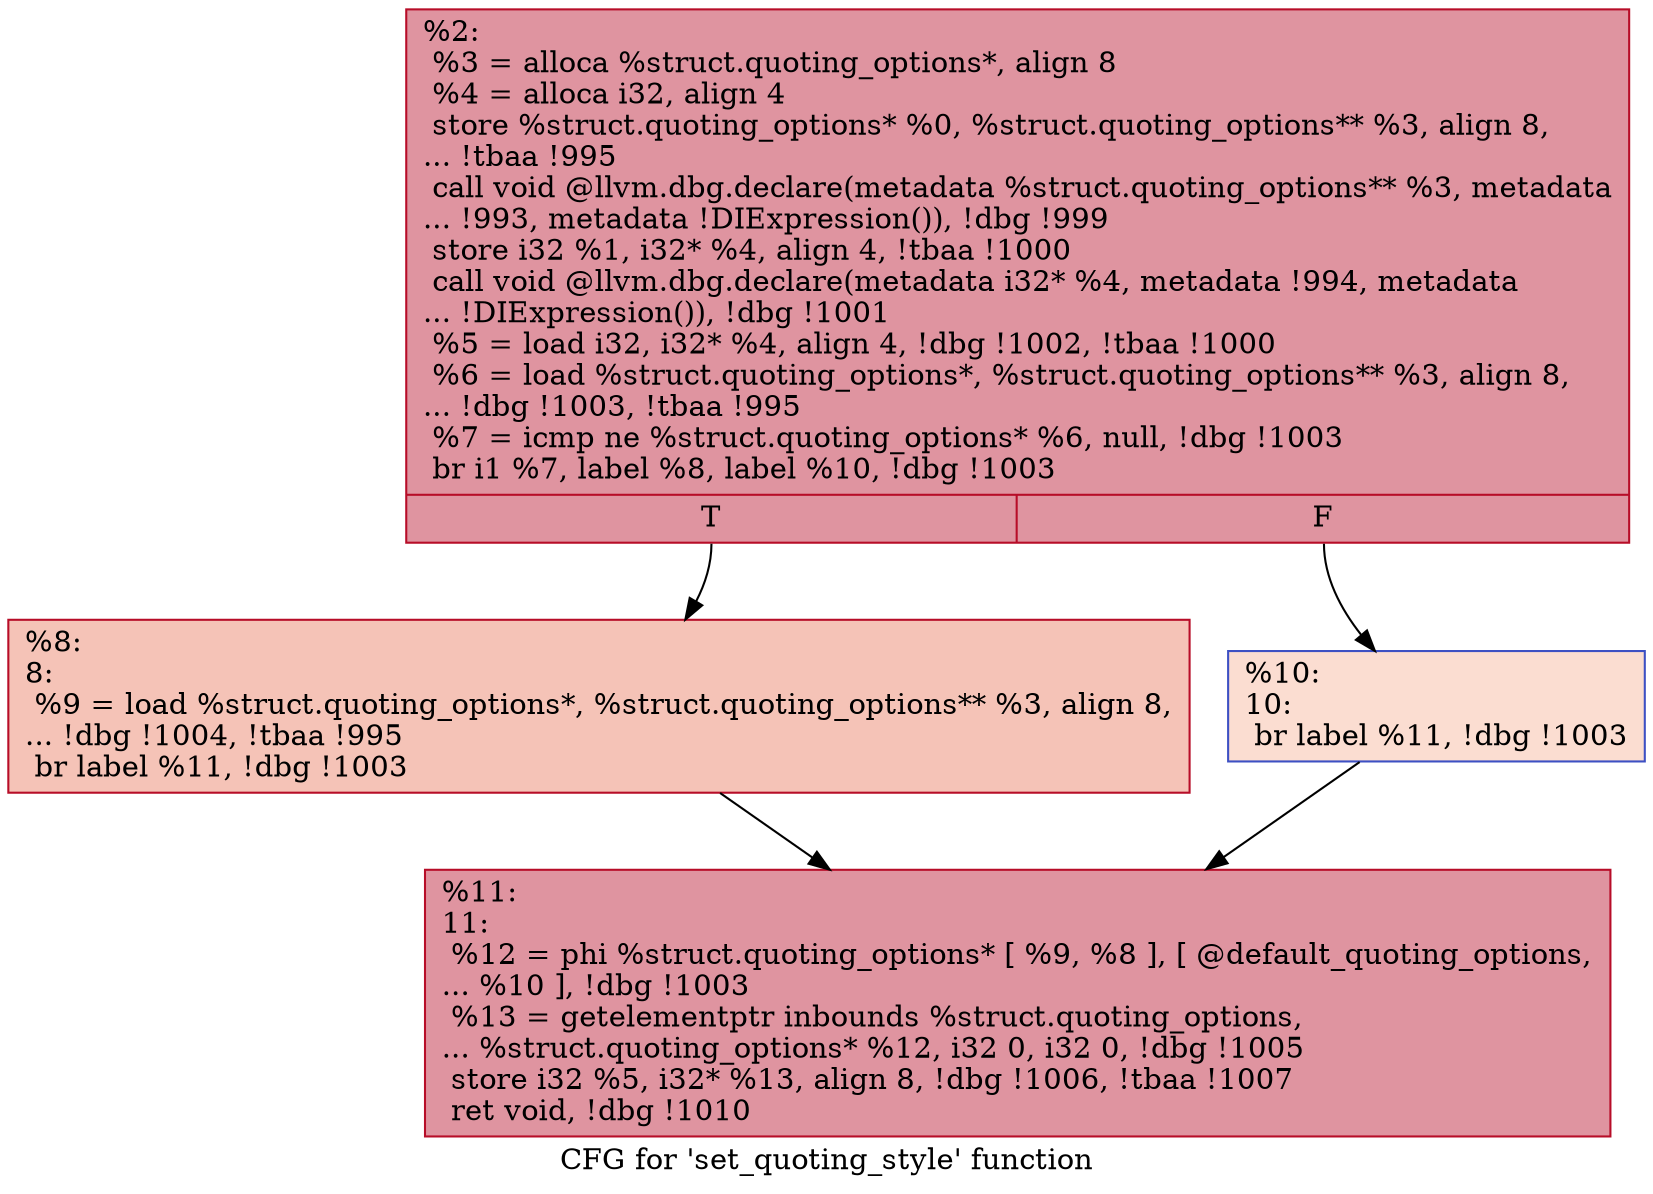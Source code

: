 digraph "CFG for 'set_quoting_style' function" {
	label="CFG for 'set_quoting_style' function";

	Node0x126d5c0 [shape=record,color="#b70d28ff", style=filled, fillcolor="#b70d2870",label="{%2:\l  %3 = alloca %struct.quoting_options*, align 8\l  %4 = alloca i32, align 4\l  store %struct.quoting_options* %0, %struct.quoting_options** %3, align 8,\l... !tbaa !995\l  call void @llvm.dbg.declare(metadata %struct.quoting_options** %3, metadata\l... !993, metadata !DIExpression()), !dbg !999\l  store i32 %1, i32* %4, align 4, !tbaa !1000\l  call void @llvm.dbg.declare(metadata i32* %4, metadata !994, metadata\l... !DIExpression()), !dbg !1001\l  %5 = load i32, i32* %4, align 4, !dbg !1002, !tbaa !1000\l  %6 = load %struct.quoting_options*, %struct.quoting_options** %3, align 8,\l... !dbg !1003, !tbaa !995\l  %7 = icmp ne %struct.quoting_options* %6, null, !dbg !1003\l  br i1 %7, label %8, label %10, !dbg !1003\l|{<s0>T|<s1>F}}"];
	Node0x126d5c0:s0 -> Node0x126d610;
	Node0x126d5c0:s1 -> Node0x126d660;
	Node0x126d610 [shape=record,color="#b70d28ff", style=filled, fillcolor="#e8765c70",label="{%8:\l8:                                                \l  %9 = load %struct.quoting_options*, %struct.quoting_options** %3, align 8,\l... !dbg !1004, !tbaa !995\l  br label %11, !dbg !1003\l}"];
	Node0x126d610 -> Node0x126d6b0;
	Node0x126d660 [shape=record,color="#3d50c3ff", style=filled, fillcolor="#f7b39670",label="{%10:\l10:                                               \l  br label %11, !dbg !1003\l}"];
	Node0x126d660 -> Node0x126d6b0;
	Node0x126d6b0 [shape=record,color="#b70d28ff", style=filled, fillcolor="#b70d2870",label="{%11:\l11:                                               \l  %12 = phi %struct.quoting_options* [ %9, %8 ], [ @default_quoting_options,\l... %10 ], !dbg !1003\l  %13 = getelementptr inbounds %struct.quoting_options,\l... %struct.quoting_options* %12, i32 0, i32 0, !dbg !1005\l  store i32 %5, i32* %13, align 8, !dbg !1006, !tbaa !1007\l  ret void, !dbg !1010\l}"];
}
